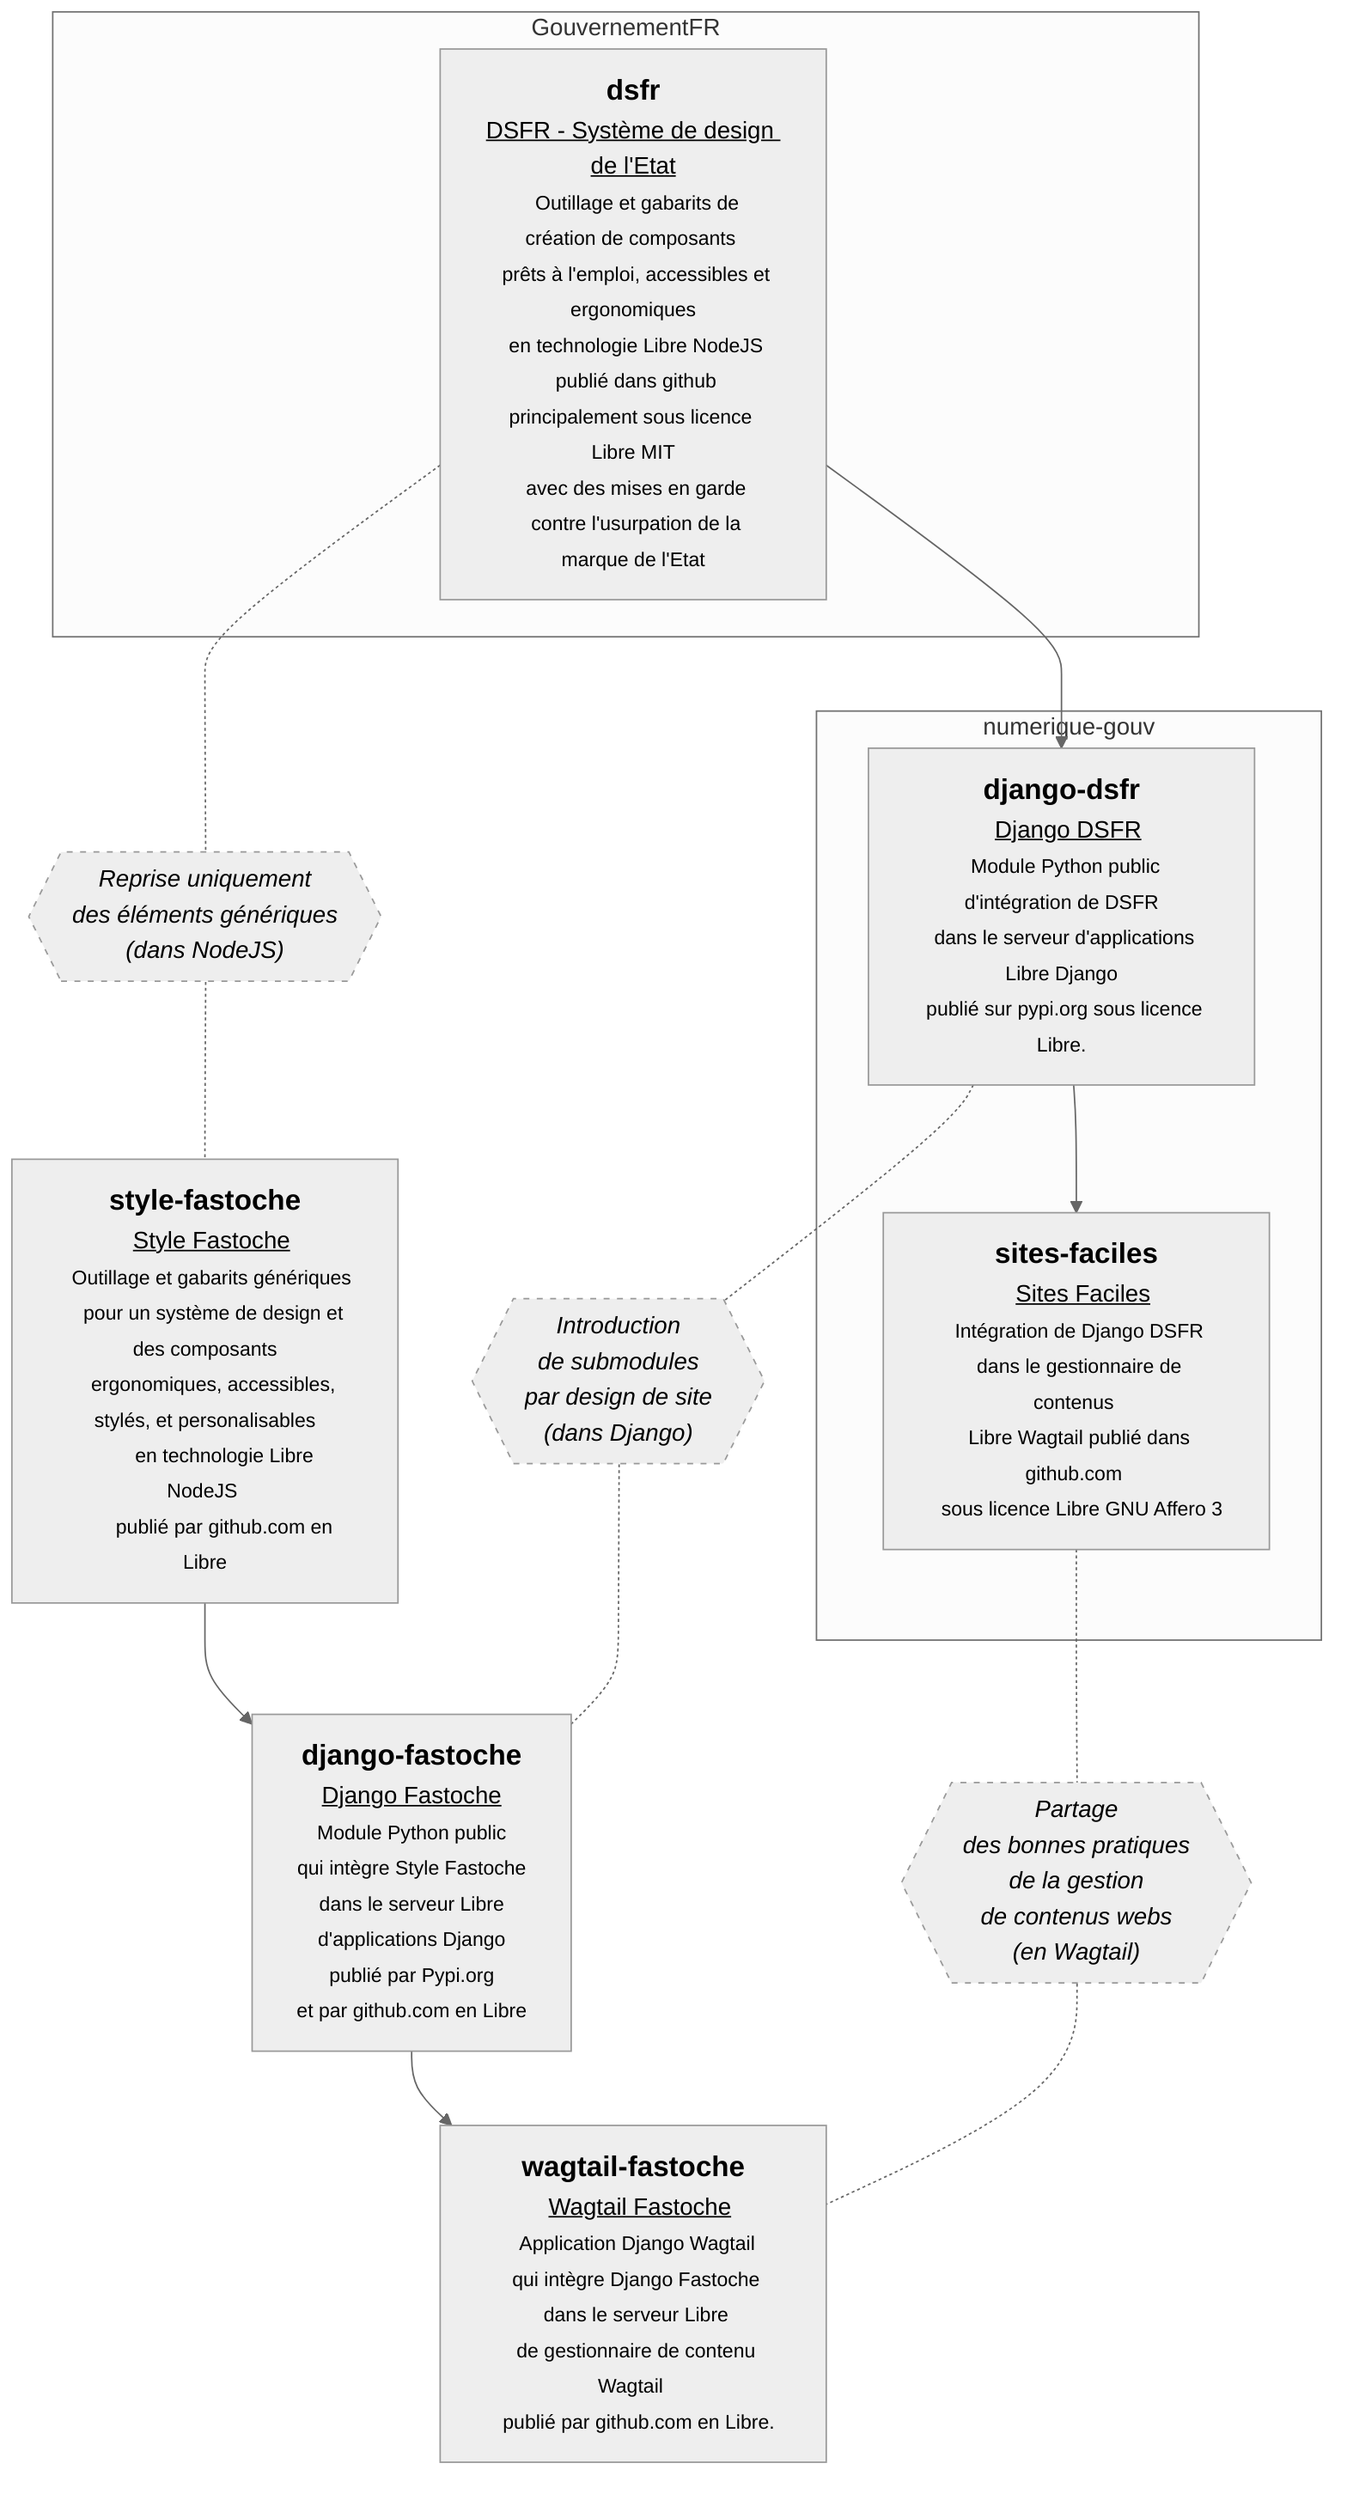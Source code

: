 %%{
  init: {
    'theme': 'neutral',     
    'notthemeVariables': {
      'primaryColor': '#BB2528',
      'primaryTextColor': '#fff',
      'primaryBorderColor': '#7C0000',
      'lineColor': '#F8B229',
      'secondaryColor': '#006100',
      'tertiaryColor': '#fff'
    }
  }
}%%

flowchart TD

subgraph GouvernementFR
  dsfr["<big><b>dsfr</big></b>
<u>DSFR - Système de design de l'Etat</u>
  <small>Outillage et gabarits de création de composants 
  prêts à l'emploi, accessibles et ergonomiques
  en technologie Libre NodeJS 
  publié dans github principalement sous licence Libre MIT
  avec des mises en garde 
  contre l'usurpation de la marque de l'Etat</small>"]
end
subgraph numerique-gouv
  django-dsfr["<big><b>django-dsfr</big></b>
  <u>Django DSFR</u>
  <small>Module Python public d'intégration de DSFR
  dans le serveur d'applications Libre Django
  publié sur pypi.org sous licence Libre.</small>"]
  --> sites-faciles["<big><b>sites-faciles</big></b>
  <u>Sites Faciles</u><small>
  Intégration de Django DSFR 
  dans le gestionnaire de contenus 
  Libre Wagtail publié dans github.com 
  sous licence Libre GNU Affero 3</small>"]
end
%% subgraph chris2fr 
  stylefastoche["<big><b>style-fastoche</big></b>
  <u>Style Fastoche</u>
  <small>Outillage et gabarits génériques
    pour un système de design et des composants
    ergonomiques, accessibles, stylés, et personalisables
	en technologie Libre NodeJS 
	publié par github.com en Libre</small>"]
  --> django-fastoche["<big><b>django-fastoche</big></b>
  	<u>Django Fastoche</u>
  	<small>Module Python public  
	qui intègre Style Fastoche 
  	dans le serveur Libre 
	d'applications Django
	publié par Pypi.org
	et par github.com en Libre</small>"]
  --> wagtail-fastoche["<big><b>wagtail-fastoche</big></b>
  <u>Wagtail Fastoche</u>
  <small>Application Django Wagtail 
  qui intègre Django Fastoche 
  dans le serveur Libre 
  de gestionnaire de contenu Wagtail 
  publié par github.com en Libre."]
%% end

dsfr --> django-dsfr

%%  subgraph LogicielsLibres
%%      Django
%%      Wagtail
%%      NodeJS
%%  end


%%  django-dsfr <-.- Django 
%%  sites-faciles <-.- Wagtail 
%%  django-fastoche <-.- Django
%%  wagtail-fastoche <-.- Wagtail 
%%  stylefastoche  <-.- NodeJS 
%%  dsfr <-.- NodeJS 


dsfr 
-.- uniquement-generique{{"<i>Reprise uniquement
des éléments génériques
(dans NodeJS)</i>"}}:::dashedOutline
-.- stylefastoche

django-dsfr 
-.- intro-submodules{{"<i>Introduction 
  de submodules
  par design de site
  (dans Django)</i>"}}:::dashedOutline
 -.- django-fastoche

sites-faciles
-.- intro-cms{{"<i>Partage
  des bonnes pratiques
  de la gestion
  de contenus webs
  (en Wagtail)</i>"}}:::dashedOutline
 -.- wagtail-fastoche

classDef dashedOutline stroke-dasharray:4 5


%%  Django --> Wagtail

click wagtail-fastoche href "https://github.com/chris2fr/wagtail-fastoche"
click django-fastoche href "https://github.com/chris2fr/django-fastoche"
click stylefastoche href "https://github.com/chris2fr/style-fastoche"
click sites-faciles href "https://github.com/numerique-gouv/sites-faciles"
click django-dsfr href "https://github.com/numerique-gouv/django-dsfr"
click dsfr href "https://github.com/GouvernementFR/dsfr/"